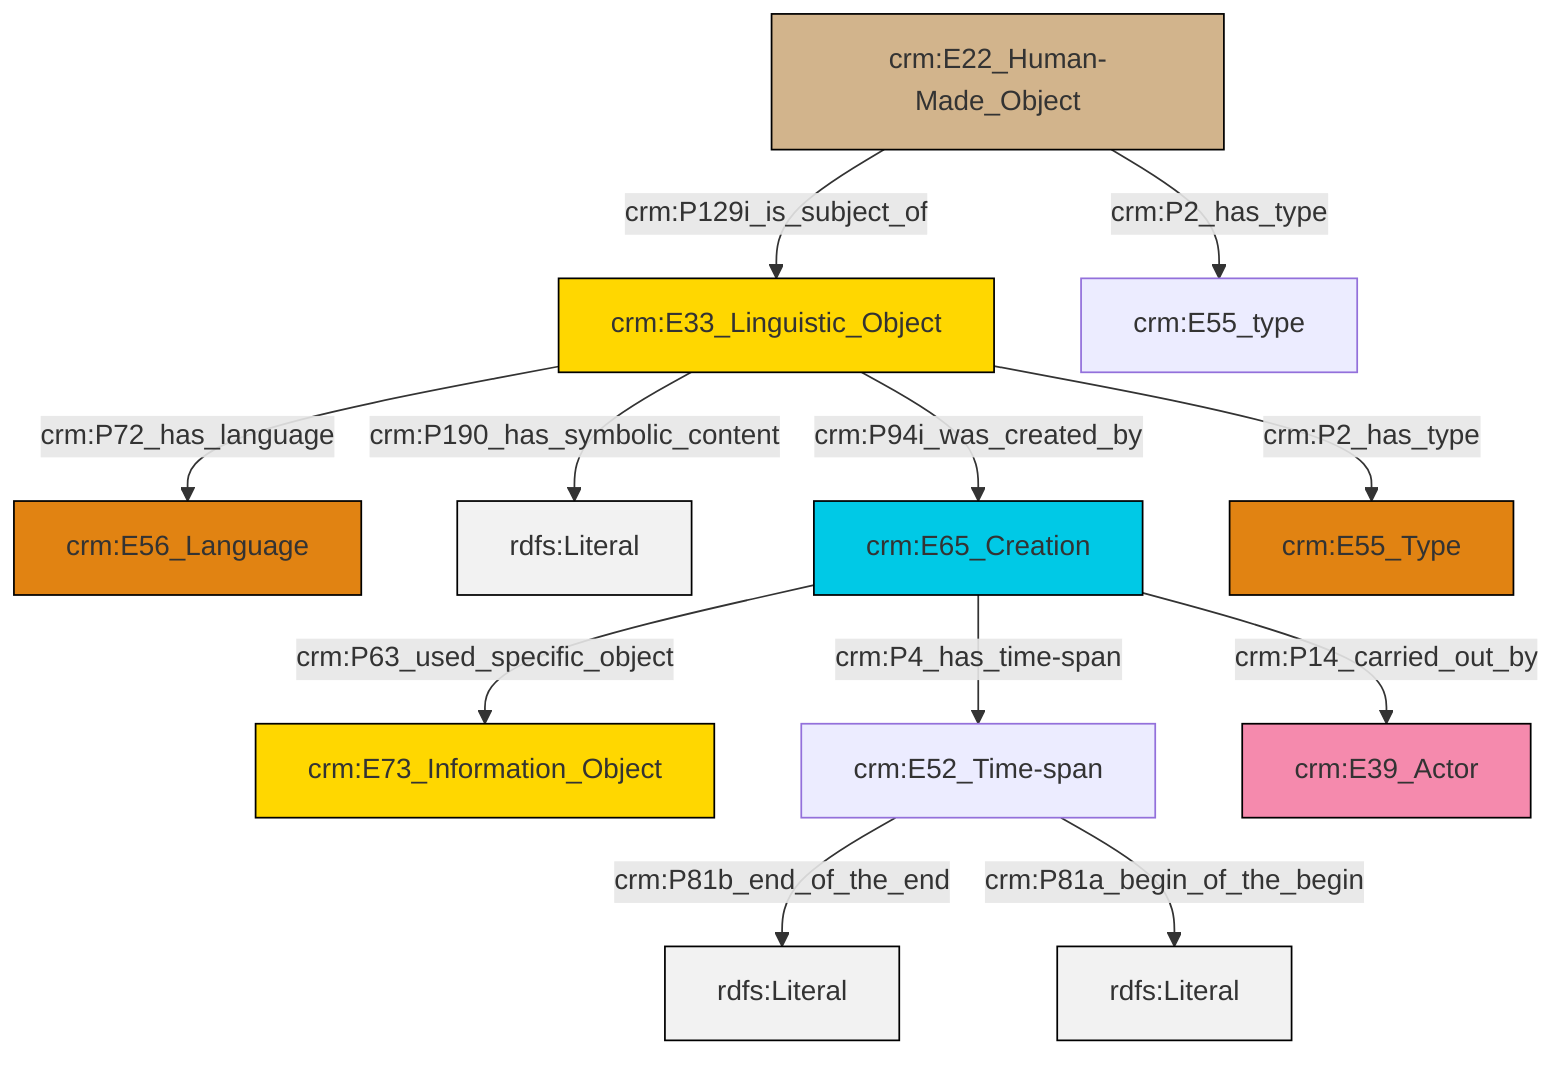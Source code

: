 graph TD
classDef Literal fill:#f2f2f2,stroke:#000000;
classDef CRM_Entity fill:#FFFFFF,stroke:#000000;
classDef Temporal_Entity fill:#00C9E6, stroke:#000000;
classDef Type fill:#E18312, stroke:#000000;
classDef Time-Span fill:#2C9C91, stroke:#000000;
classDef Appellation fill:#FFEB7F, stroke:#000000;
classDef Place fill:#008836, stroke:#000000;
classDef Persistent_Item fill:#B266B2, stroke:#000000;
classDef Conceptual_Object fill:#FFD700, stroke:#000000;
classDef Physical_Thing fill:#D2B48C, stroke:#000000;
classDef Actor fill:#f58aad, stroke:#000000;
classDef PC_Classes fill:#4ce600, stroke:#000000;
classDef Multi fill:#cccccc,stroke:#000000;

4["crm:E33_Linguistic_Object"]:::Conceptual_Object -->|crm:P190_has_symbolic_content| 5[rdfs:Literal]:::Literal
4["crm:E33_Linguistic_Object"]:::Conceptual_Object -->|crm:P72_has_language| 2["crm:E56_Language"]:::Type
8["crm:E65_Creation"]:::Temporal_Entity -->|crm:P63_used_specific_object| 0["crm:E73_Information_Object"]:::Conceptual_Object
6["crm:E22_Human-Made_Object"]:::Physical_Thing -->|crm:P2_has_type| 9["crm:E55_type"]:::Default
11["crm:E52_Time-span"]:::Default -->|crm:P81b_end_of_the_end| 12[rdfs:Literal]:::Literal
4["crm:E33_Linguistic_Object"]:::Conceptual_Object -->|crm:P94i_was_created_by| 8["crm:E65_Creation"]:::Temporal_Entity
6["crm:E22_Human-Made_Object"]:::Physical_Thing -->|crm:P129i_is_subject_of| 4["crm:E33_Linguistic_Object"]:::Conceptual_Object
8["crm:E65_Creation"]:::Temporal_Entity -->|crm:P14_carried_out_by| 15["crm:E39_Actor"]:::Actor
11["crm:E52_Time-span"]:::Default -->|crm:P81a_begin_of_the_begin| 18[rdfs:Literal]:::Literal
4["crm:E33_Linguistic_Object"]:::Conceptual_Object -->|crm:P2_has_type| 19["crm:E55_Type"]:::Type
8["crm:E65_Creation"]:::Temporal_Entity -->|crm:P4_has_time-span| 11["crm:E52_Time-span"]:::Default